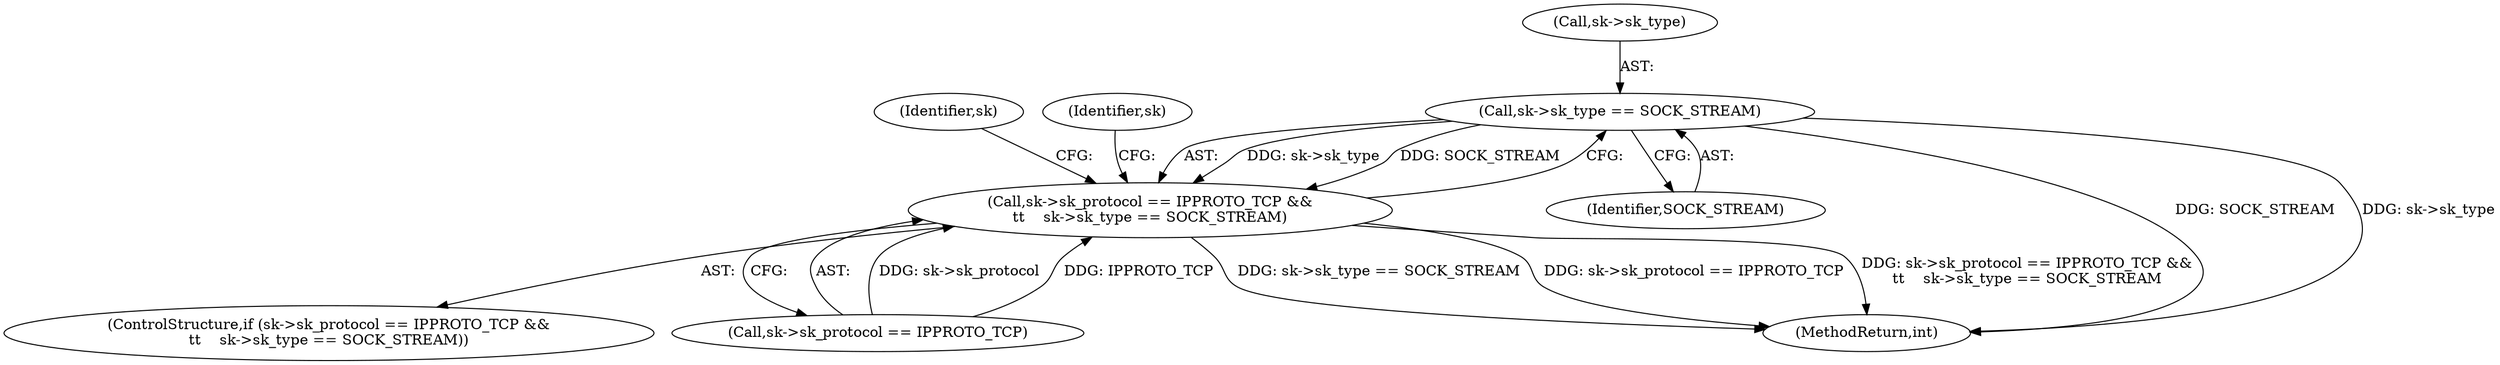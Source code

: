digraph "0_linux_3e10986d1d698140747fcfc2761ec9cb64c1d582@pointer" {
"1000294" [label="(Call,sk->sk_type == SOCK_STREAM)"];
"1000288" [label="(Call,sk->sk_protocol == IPPROTO_TCP &&\n\t\t    sk->sk_type == SOCK_STREAM)"];
"1000294" [label="(Call,sk->sk_type == SOCK_STREAM)"];
"1000289" [label="(Call,sk->sk_protocol == IPPROTO_TCP)"];
"1000300" [label="(Identifier,sk)"];
"1000298" [label="(Identifier,SOCK_STREAM)"];
"1000303" [label="(Identifier,sk)"];
"1000287" [label="(ControlStructure,if (sk->sk_protocol == IPPROTO_TCP &&\n\t\t    sk->sk_type == SOCK_STREAM))"];
"1000288" [label="(Call,sk->sk_protocol == IPPROTO_TCP &&\n\t\t    sk->sk_type == SOCK_STREAM)"];
"1000668" [label="(MethodReturn,int)"];
"1000295" [label="(Call,sk->sk_type)"];
"1000294" -> "1000288"  [label="AST: "];
"1000294" -> "1000298"  [label="CFG: "];
"1000295" -> "1000294"  [label="AST: "];
"1000298" -> "1000294"  [label="AST: "];
"1000288" -> "1000294"  [label="CFG: "];
"1000294" -> "1000668"  [label="DDG: SOCK_STREAM"];
"1000294" -> "1000668"  [label="DDG: sk->sk_type"];
"1000294" -> "1000288"  [label="DDG: sk->sk_type"];
"1000294" -> "1000288"  [label="DDG: SOCK_STREAM"];
"1000288" -> "1000287"  [label="AST: "];
"1000288" -> "1000289"  [label="CFG: "];
"1000289" -> "1000288"  [label="AST: "];
"1000300" -> "1000288"  [label="CFG: "];
"1000303" -> "1000288"  [label="CFG: "];
"1000288" -> "1000668"  [label="DDG: sk->sk_type == SOCK_STREAM"];
"1000288" -> "1000668"  [label="DDG: sk->sk_protocol == IPPROTO_TCP"];
"1000288" -> "1000668"  [label="DDG: sk->sk_protocol == IPPROTO_TCP &&\n\t\t    sk->sk_type == SOCK_STREAM"];
"1000289" -> "1000288"  [label="DDG: sk->sk_protocol"];
"1000289" -> "1000288"  [label="DDG: IPPROTO_TCP"];
}
